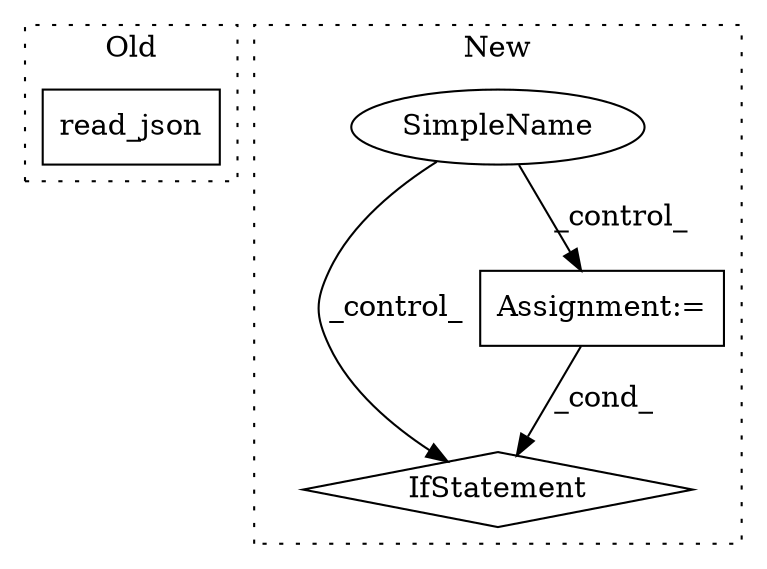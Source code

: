 digraph G {
subgraph cluster0 {
1 [label="read_json" a="32" s="2628,2662" l="10,1" shape="box"];
label = "Old";
style="dotted";
}
subgraph cluster1 {
2 [label="IfStatement" a="25" s="3058,3082" l="4,2" shape="diamond"];
3 [label="Assignment:=" a="7" s="3022" l="1" shape="box"];
4 [label="SimpleName" a="42" s="" l="" shape="ellipse"];
label = "New";
style="dotted";
}
3 -> 2 [label="_cond_"];
4 -> 2 [label="_control_"];
4 -> 3 [label="_control_"];
}